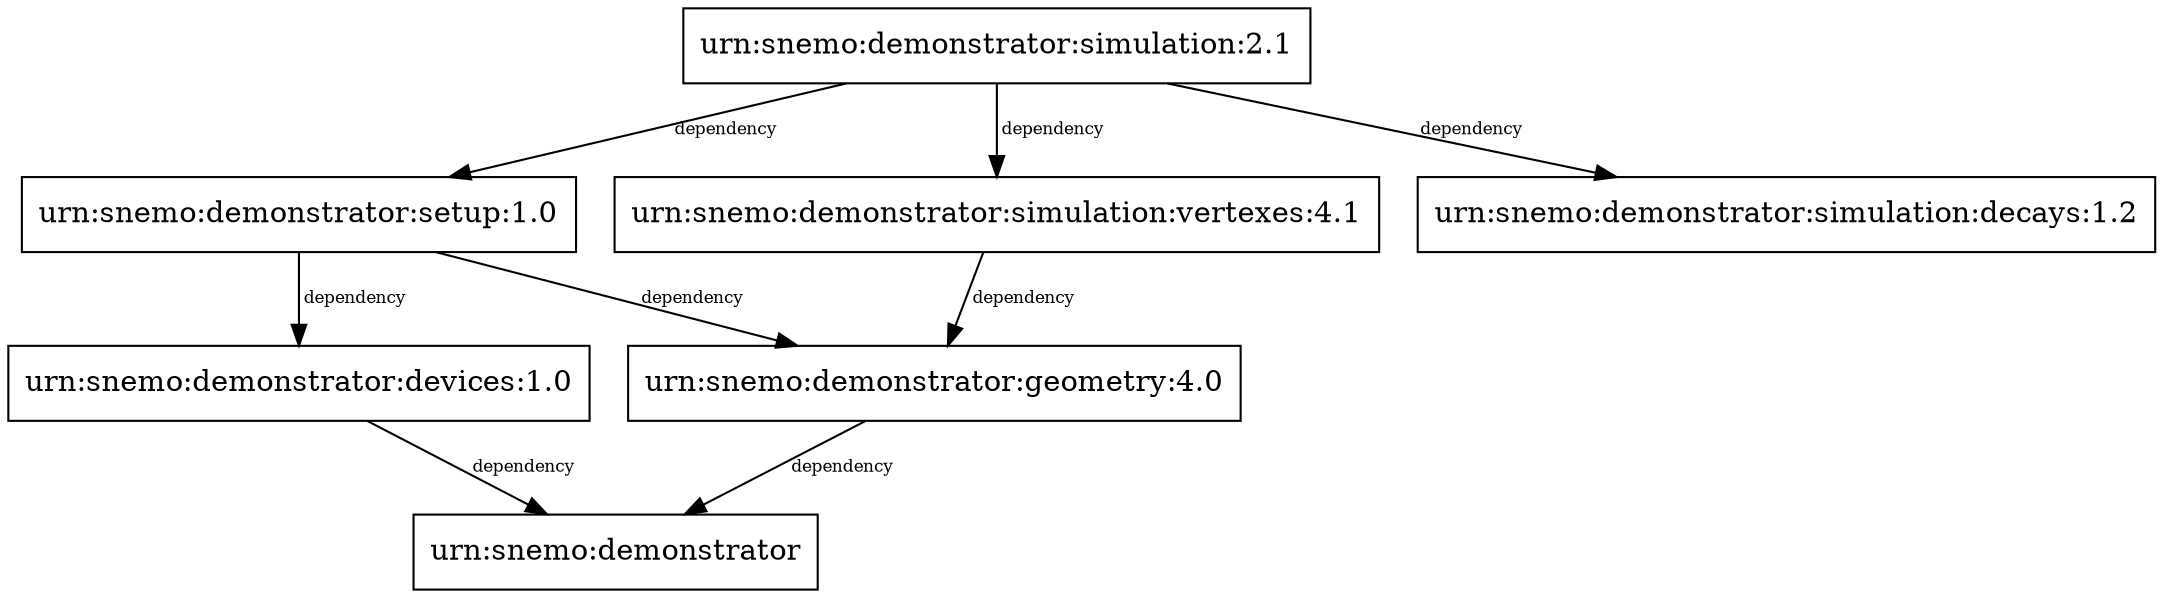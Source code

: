 digraph FLTagsSimSetups1 {
	node [shape=box]
	tag0 [label="urn:snemo:demonstrator"];
	tag1 [label="urn:snemo:demonstrator:geometry:4.0"];
	tag10 [label="urn:snemo:demonstrator:devices:1.0"];
	tag2 [label="urn:snemo:demonstrator:setup:1.0"];
	tag3 [label="urn:snemo:demonstrator:simulation:vertexes:4.1"];
	tag4 [label="urn:snemo:demonstrator:simulation:decays:1.2"];
	tag5 [label="urn:snemo:demonstrator:simulation:2.1"];
	tag1 -> tag0 [label=" dependency ", fontsize=8];
	tag10 -> tag0 [label=" dependency ", fontsize=8];
	tag2 -> tag1 [label=" dependency ", fontsize=8];
	tag2 -> tag10 [label=" dependency ", fontsize=8];
	tag3 -> tag1 [label=" dependency ", fontsize=8];
	tag5 -> tag2 [label=" dependency ", fontsize=8];
	tag5 -> tag3 [label=" dependency ", fontsize=8];
	tag5 -> tag4 [label=" dependency ", fontsize=8];
}